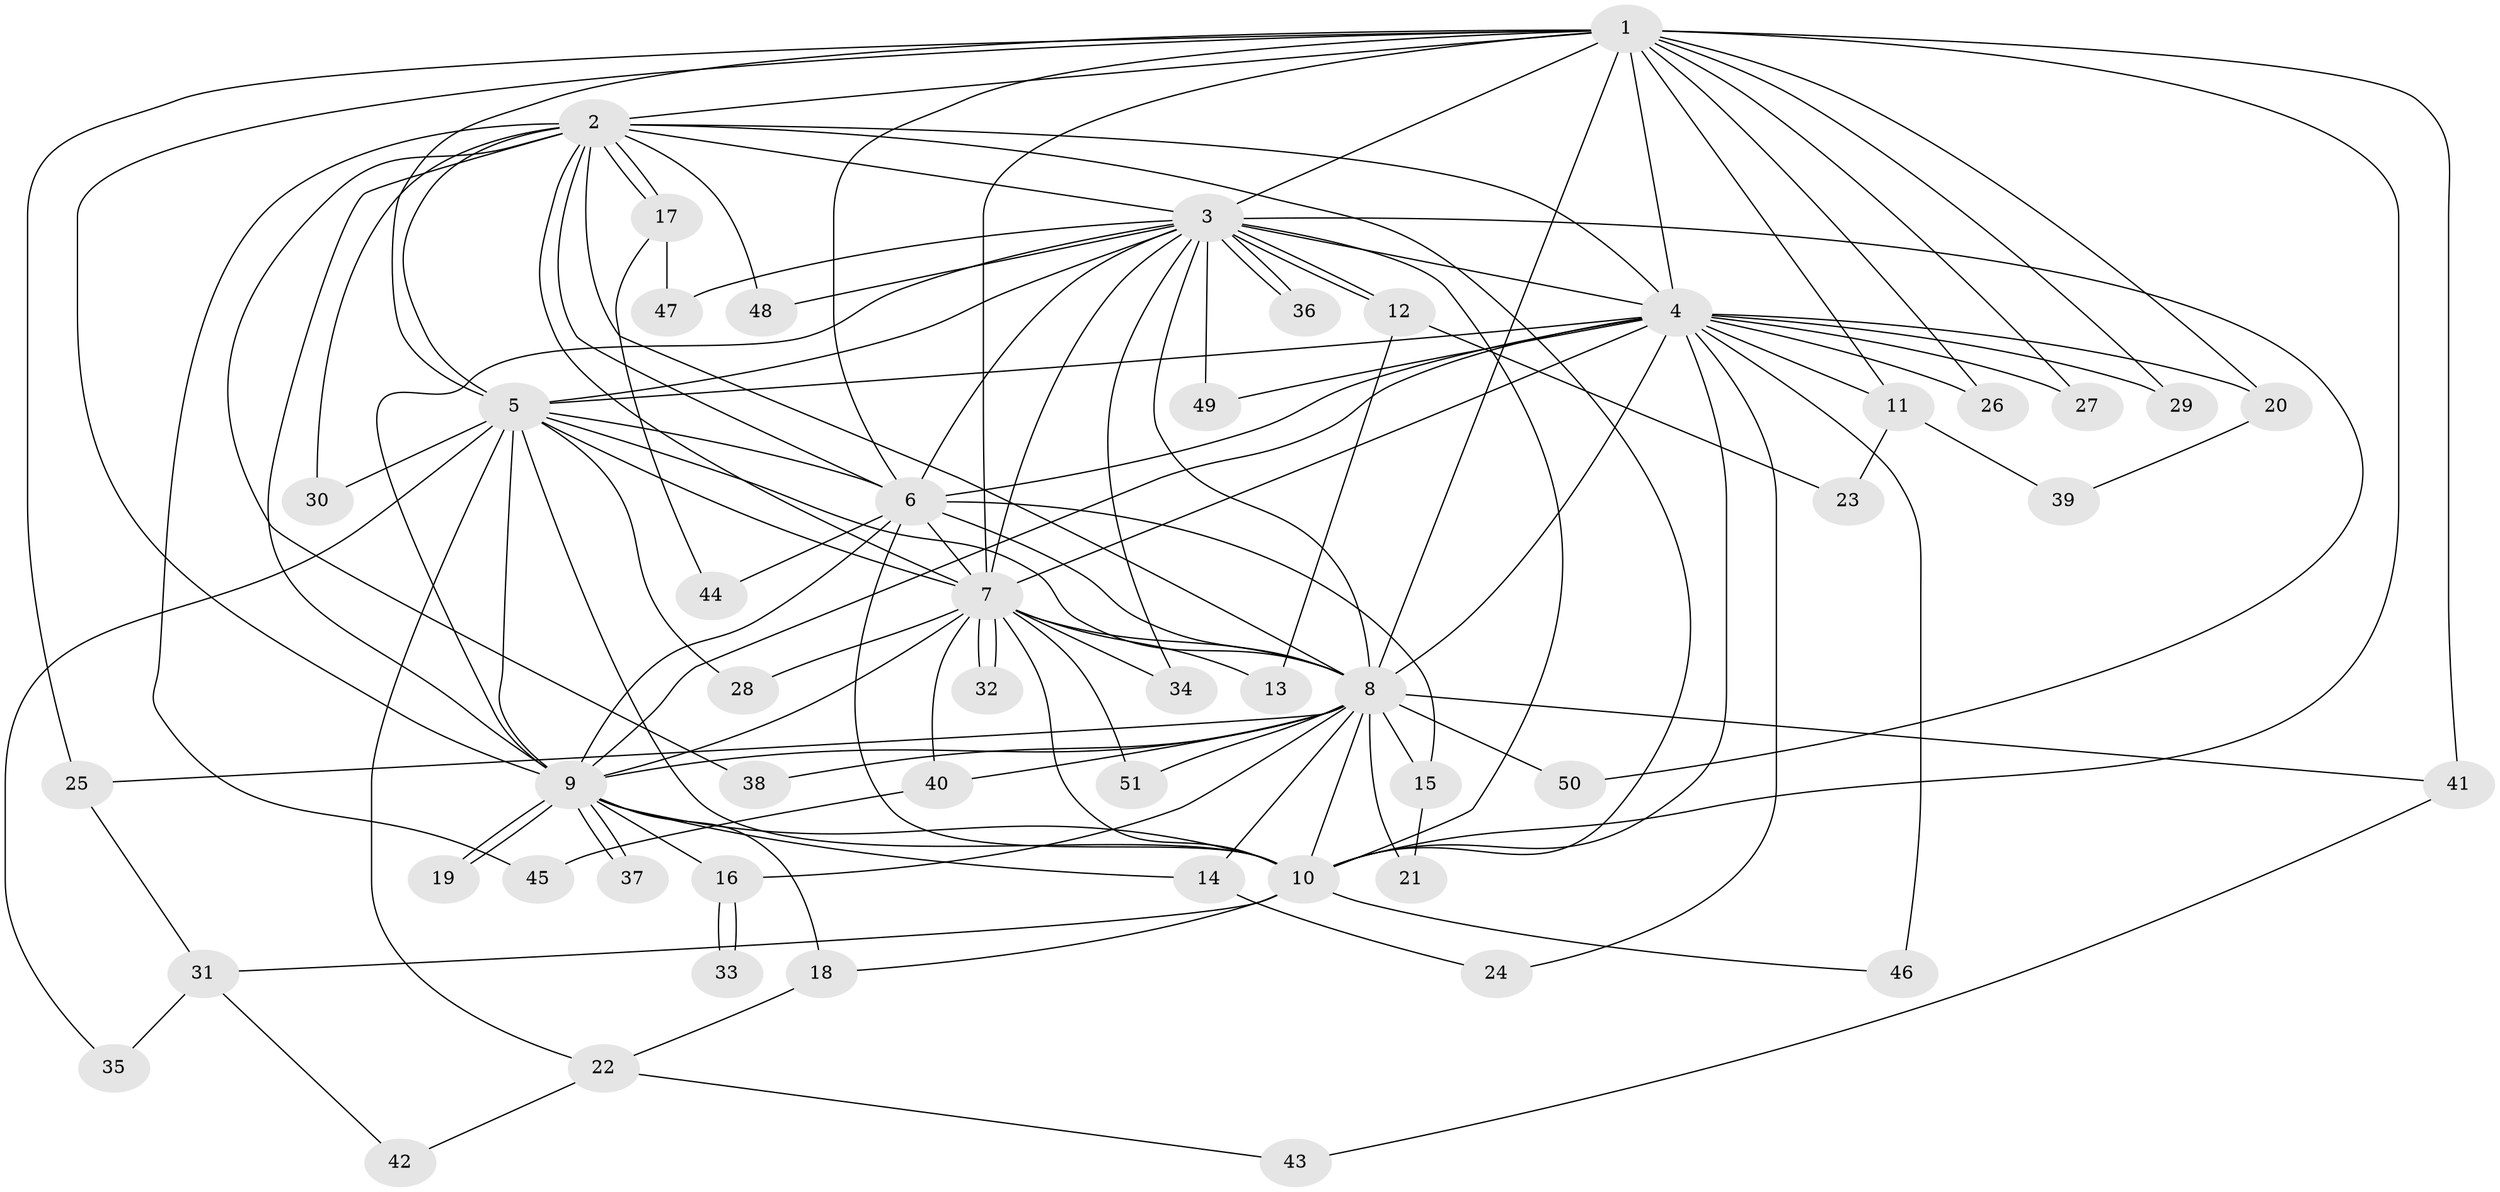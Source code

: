 // Generated by graph-tools (version 1.1) at 2025/25/03/09/25 03:25:42]
// undirected, 51 vertices, 127 edges
graph export_dot {
graph [start="1"]
  node [color=gray90,style=filled];
  1;
  2;
  3;
  4;
  5;
  6;
  7;
  8;
  9;
  10;
  11;
  12;
  13;
  14;
  15;
  16;
  17;
  18;
  19;
  20;
  21;
  22;
  23;
  24;
  25;
  26;
  27;
  28;
  29;
  30;
  31;
  32;
  33;
  34;
  35;
  36;
  37;
  38;
  39;
  40;
  41;
  42;
  43;
  44;
  45;
  46;
  47;
  48;
  49;
  50;
  51;
  1 -- 2;
  1 -- 3;
  1 -- 4;
  1 -- 5;
  1 -- 6;
  1 -- 7;
  1 -- 8;
  1 -- 9;
  1 -- 10;
  1 -- 11;
  1 -- 20;
  1 -- 25;
  1 -- 26;
  1 -- 27;
  1 -- 29;
  1 -- 41;
  2 -- 3;
  2 -- 4;
  2 -- 5;
  2 -- 6;
  2 -- 7;
  2 -- 8;
  2 -- 9;
  2 -- 10;
  2 -- 17;
  2 -- 17;
  2 -- 30;
  2 -- 38;
  2 -- 45;
  2 -- 48;
  3 -- 4;
  3 -- 5;
  3 -- 6;
  3 -- 7;
  3 -- 8;
  3 -- 9;
  3 -- 10;
  3 -- 12;
  3 -- 12;
  3 -- 34;
  3 -- 36;
  3 -- 36;
  3 -- 47;
  3 -- 48;
  3 -- 49;
  3 -- 50;
  4 -- 5;
  4 -- 6;
  4 -- 7;
  4 -- 8;
  4 -- 9;
  4 -- 10;
  4 -- 11;
  4 -- 20;
  4 -- 24;
  4 -- 26;
  4 -- 27;
  4 -- 29;
  4 -- 46;
  4 -- 49;
  5 -- 6;
  5 -- 7;
  5 -- 8;
  5 -- 9;
  5 -- 10;
  5 -- 22;
  5 -- 28;
  5 -- 30;
  5 -- 35;
  6 -- 7;
  6 -- 8;
  6 -- 9;
  6 -- 10;
  6 -- 15;
  6 -- 44;
  7 -- 8;
  7 -- 9;
  7 -- 10;
  7 -- 13;
  7 -- 28;
  7 -- 32;
  7 -- 32;
  7 -- 34;
  7 -- 40;
  7 -- 51;
  8 -- 9;
  8 -- 10;
  8 -- 14;
  8 -- 15;
  8 -- 16;
  8 -- 21;
  8 -- 25;
  8 -- 38;
  8 -- 40;
  8 -- 41;
  8 -- 50;
  8 -- 51;
  9 -- 10;
  9 -- 14;
  9 -- 16;
  9 -- 18;
  9 -- 19;
  9 -- 19;
  9 -- 37;
  9 -- 37;
  10 -- 18;
  10 -- 31;
  10 -- 46;
  11 -- 23;
  11 -- 39;
  12 -- 13;
  12 -- 23;
  14 -- 24;
  15 -- 21;
  16 -- 33;
  16 -- 33;
  17 -- 44;
  17 -- 47;
  18 -- 22;
  20 -- 39;
  22 -- 42;
  22 -- 43;
  25 -- 31;
  31 -- 35;
  31 -- 42;
  40 -- 45;
  41 -- 43;
}
